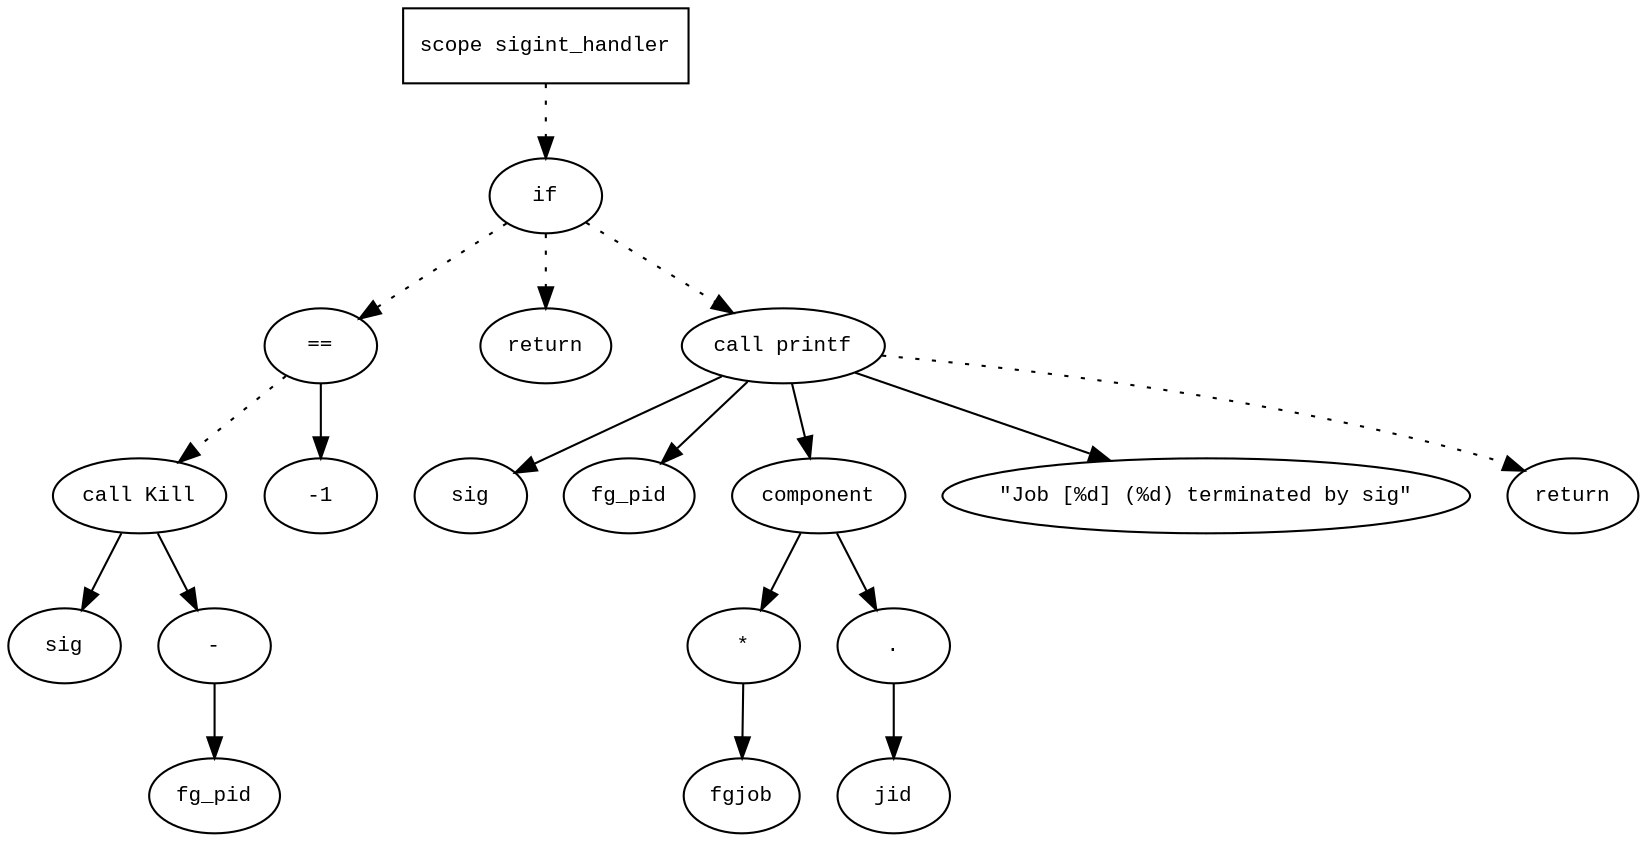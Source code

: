digraph AST {
  graph [fontname="Times New Roman",fontsize=10];
  node  [fontname="Courier New",fontsize=10];
  edge  [fontname="Times New Roman",fontsize=10];

  node1 [label="scope sigint_handler",shape=box];
  node2 [label="if",shape=ellipse];
  node1 -> node2 [style=dotted];
  node3 [label="==",shape=ellipse];
  node4 [label="call Kill",shape=ellipse];
  node5 [label="sig",shape=ellipse];
  node4 -> node5;
  node6 [label="-",shape=ellipse];
  node7 [label="fg_pid",shape=ellipse];
  node6 -> node7;
  node4 -> node6;
  node3 -> node4 [style=dotted];
  node8 [label="-1",shape=ellipse];
  node3 -> node8;
  node2 -> node3 [style=dotted];
  node9 [label="return",shape=ellipse];
  node2 -> node9 [style=dotted];
  node10 [label="call printf",shape=ellipse];
  node11 [label="sig",shape=ellipse];
  node10 -> node11;
  node12 [label="fg_pid",shape=ellipse];
  node10 -> node12;
  node13 [label="component",shape=ellipse];
  node10 -> node13;
  node14 [label="*",shape=ellipse];
  node15 [label="fgjob",shape=ellipse];
  node14 -> node15;
  node13 -> node14;
  node16 [label=".",shape=ellipse];
  node13 -> node16;
  node17 [label="jid",shape=ellipse];
  node16 -> node17;
  node18 [label="\"Job [%d] (%d) terminated by sig\"",shape=ellipse];
  node10 -> node18;
  node2 -> node10 [style=dotted];
  node19 [label="return",shape=ellipse];
  node10 -> node19 [style=dotted];
} 